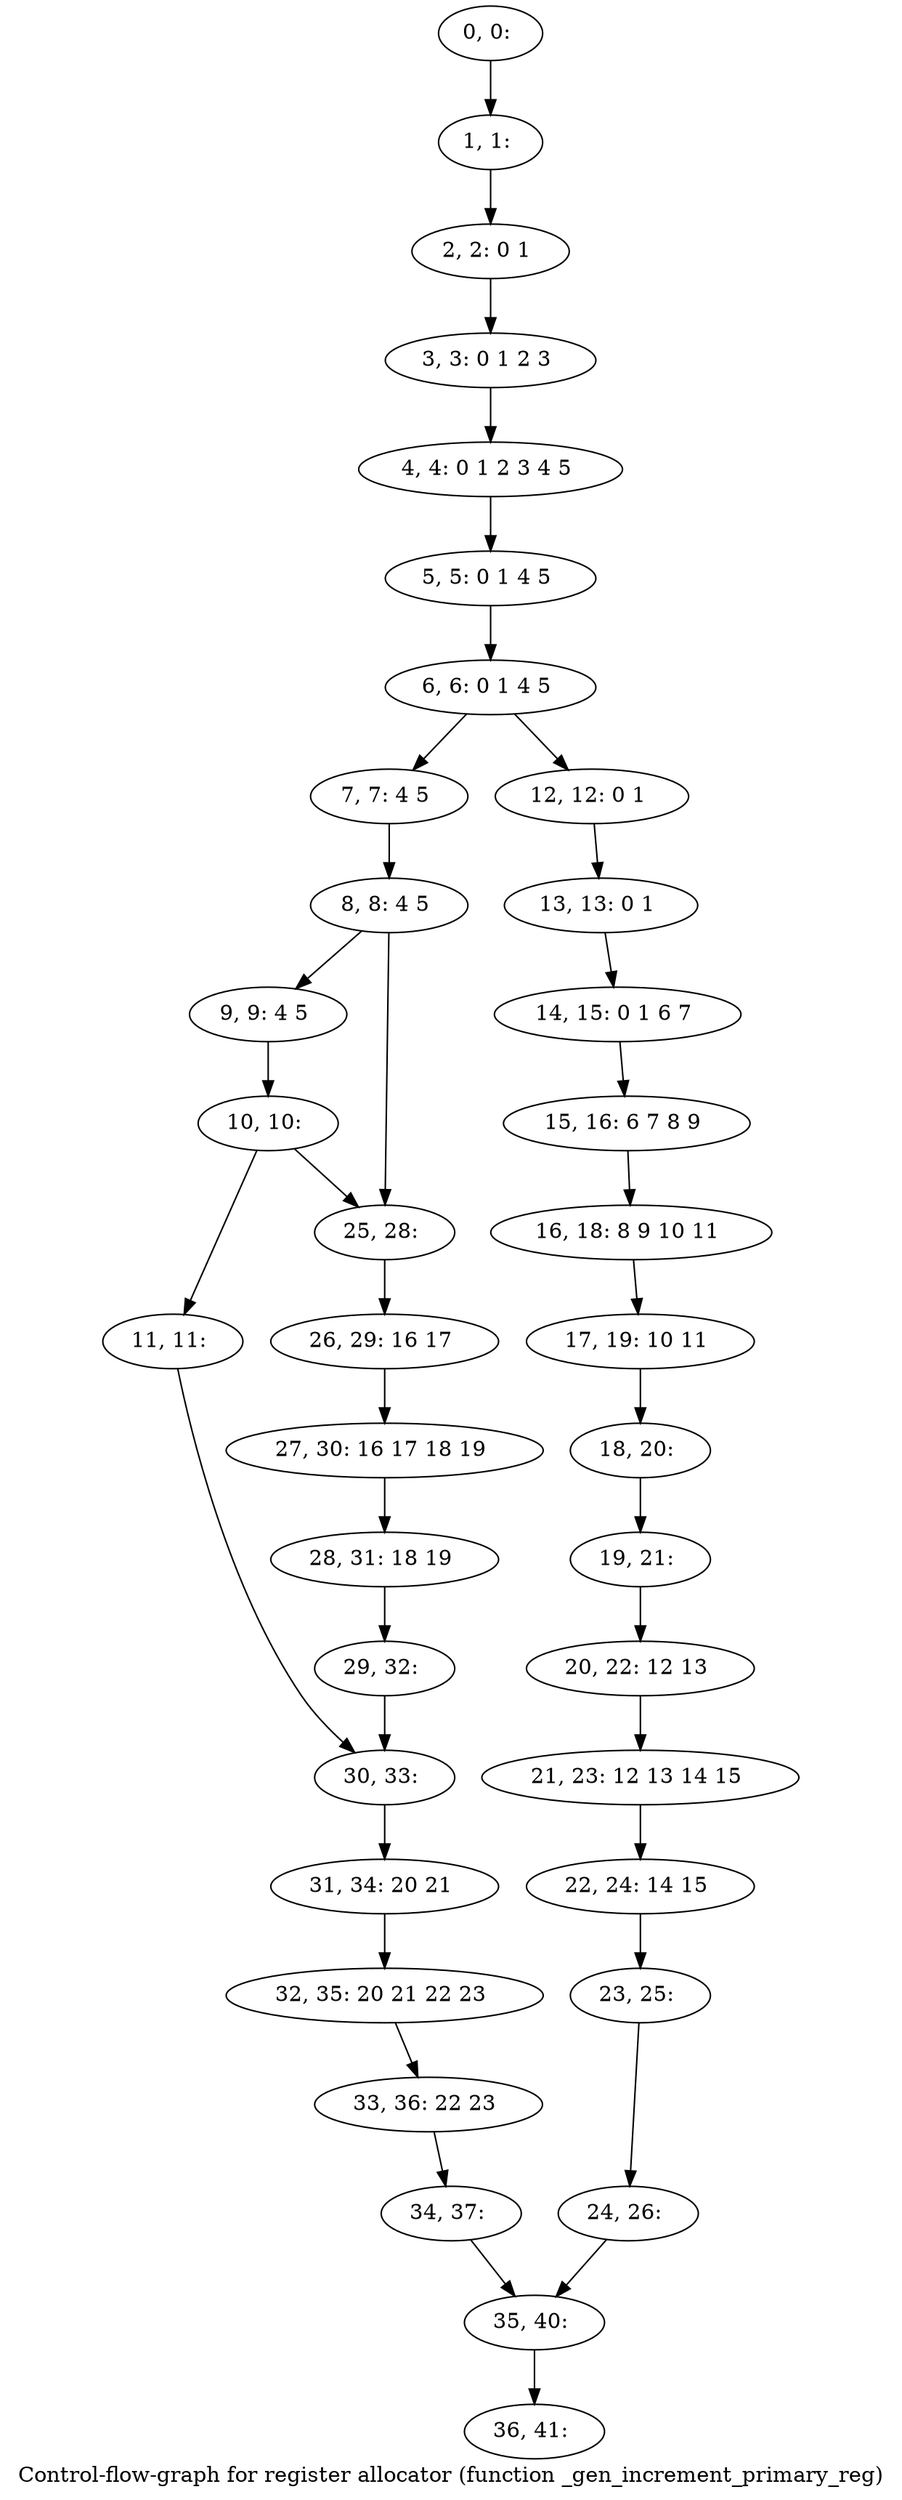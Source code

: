 digraph G {
graph [label="Control-flow-graph for register allocator (function _gen_increment_primary_reg)"]
0[label="0, 0: "];
1[label="1, 1: "];
2[label="2, 2: 0 1 "];
3[label="3, 3: 0 1 2 3 "];
4[label="4, 4: 0 1 2 3 4 5 "];
5[label="5, 5: 0 1 4 5 "];
6[label="6, 6: 0 1 4 5 "];
7[label="7, 7: 4 5 "];
8[label="8, 8: 4 5 "];
9[label="9, 9: 4 5 "];
10[label="10, 10: "];
11[label="11, 11: "];
12[label="12, 12: 0 1 "];
13[label="13, 13: 0 1 "];
14[label="14, 15: 0 1 6 7 "];
15[label="15, 16: 6 7 8 9 "];
16[label="16, 18: 8 9 10 11 "];
17[label="17, 19: 10 11 "];
18[label="18, 20: "];
19[label="19, 21: "];
20[label="20, 22: 12 13 "];
21[label="21, 23: 12 13 14 15 "];
22[label="22, 24: 14 15 "];
23[label="23, 25: "];
24[label="24, 26: "];
25[label="25, 28: "];
26[label="26, 29: 16 17 "];
27[label="27, 30: 16 17 18 19 "];
28[label="28, 31: 18 19 "];
29[label="29, 32: "];
30[label="30, 33: "];
31[label="31, 34: 20 21 "];
32[label="32, 35: 20 21 22 23 "];
33[label="33, 36: 22 23 "];
34[label="34, 37: "];
35[label="35, 40: "];
36[label="36, 41: "];
0->1 ;
1->2 ;
2->3 ;
3->4 ;
4->5 ;
5->6 ;
6->7 ;
6->12 ;
7->8 ;
8->9 ;
8->25 ;
9->10 ;
10->11 ;
10->25 ;
11->30 ;
12->13 ;
13->14 ;
14->15 ;
15->16 ;
16->17 ;
17->18 ;
18->19 ;
19->20 ;
20->21 ;
21->22 ;
22->23 ;
23->24 ;
24->35 ;
25->26 ;
26->27 ;
27->28 ;
28->29 ;
29->30 ;
30->31 ;
31->32 ;
32->33 ;
33->34 ;
34->35 ;
35->36 ;
}
